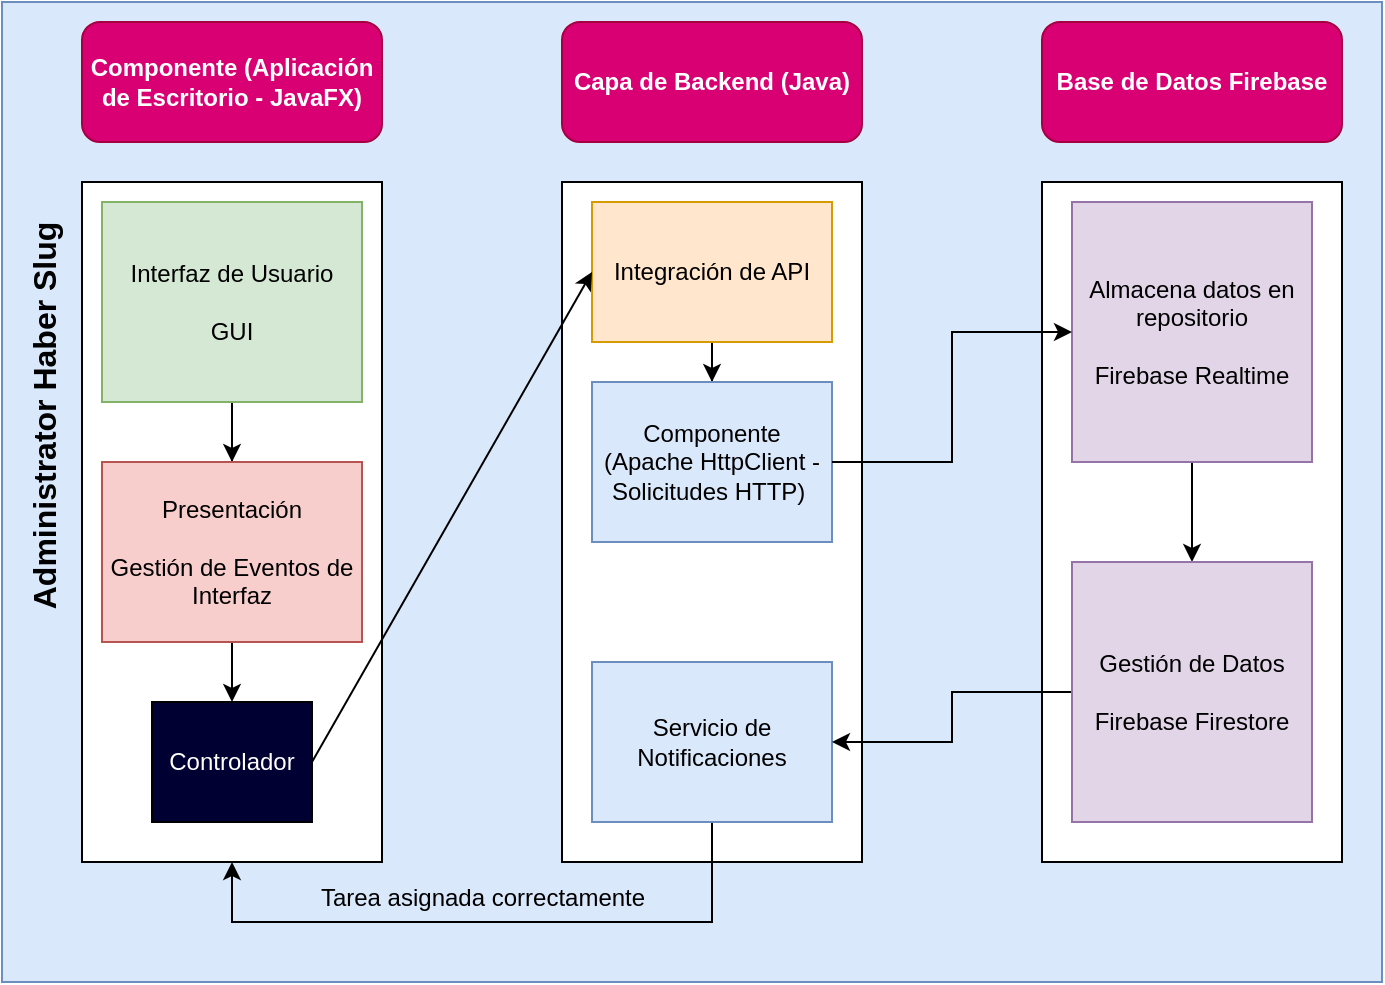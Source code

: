 <mxfile version="21.7.5" type="github">
  <diagram name="Page-1" id="Px1TQH4I4e_gSv_pm16Q">
    <mxGraphModel dx="1707" dy="522" grid="1" gridSize="10" guides="1" tooltips="1" connect="1" arrows="1" fold="1" page="1" pageScale="1" pageWidth="827" pageHeight="1169" math="0" shadow="0">
      <root>
        <mxCell id="0" />
        <mxCell id="1" parent="0" />
        <mxCell id="L8iOqvPrXSVHJlq4Wik0-1" value="" style="rounded=0;whiteSpace=wrap;html=1;fillColor=#dae8fc;strokeColor=#6c8ebf;" parent="1" vertex="1">
          <mxGeometry x="-10" y="60" width="690" height="490" as="geometry" />
        </mxCell>
        <mxCell id="L8iOqvPrXSVHJlq4Wik0-2" value="Administrator Haber Slug&amp;nbsp;" style="text;html=1;align=center;verticalAlign=middle;resizable=0;points=[];autosize=1;strokeColor=none;fillColor=none;rotation=-90;fontSize=16;fontStyle=1" parent="1" vertex="1">
          <mxGeometry x="-99" y="250" width="220" height="30" as="geometry" />
        </mxCell>
        <mxCell id="L8iOqvPrXSVHJlq4Wik0-3" value="" style="rounded=0;whiteSpace=wrap;html=1;" parent="1" vertex="1">
          <mxGeometry x="30" y="150" width="150" height="340" as="geometry" />
        </mxCell>
        <mxCell id="L8iOqvPrXSVHJlq4Wik0-10" value="" style="edgeStyle=orthogonalEdgeStyle;rounded=0;orthogonalLoop=1;jettySize=auto;html=1;" parent="1" source="L8iOqvPrXSVHJlq4Wik0-6" target="L8iOqvPrXSVHJlq4Wik0-8" edge="1">
          <mxGeometry relative="1" as="geometry" />
        </mxCell>
        <mxCell id="L8iOqvPrXSVHJlq4Wik0-6" value="Interfaz de Usuario&lt;br&gt;&lt;br&gt;GUI" style="rounded=0;whiteSpace=wrap;html=1;fillColor=#d5e8d4;strokeColor=#82b366;" parent="1" vertex="1">
          <mxGeometry x="40" y="160" width="130" height="100" as="geometry" />
        </mxCell>
        <mxCell id="L8iOqvPrXSVHJlq4Wik0-19" style="edgeStyle=orthogonalEdgeStyle;rounded=0;orthogonalLoop=1;jettySize=auto;html=1;entryX=0.5;entryY=0;entryDx=0;entryDy=0;" parent="1" source="L8iOqvPrXSVHJlq4Wik0-8" edge="1">
          <mxGeometry relative="1" as="geometry">
            <mxPoint x="105" y="300" as="targetPoint" />
          </mxGeometry>
        </mxCell>
        <mxCell id="z_o26ZFPC3UcN2PnHPh7-1" value="" style="edgeStyle=orthogonalEdgeStyle;rounded=0;orthogonalLoop=1;jettySize=auto;html=1;" edge="1" parent="1" source="L8iOqvPrXSVHJlq4Wik0-8" target="L8iOqvPrXSVHJlq4Wik0-20">
          <mxGeometry relative="1" as="geometry" />
        </mxCell>
        <mxCell id="L8iOqvPrXSVHJlq4Wik0-8" value="Presentación&lt;br&gt;&lt;br&gt;Gestión de Eventos de Interfaz" style="rounded=0;whiteSpace=wrap;html=1;fillColor=#f8cecc;strokeColor=#b85450;" parent="1" vertex="1">
          <mxGeometry x="40" y="290" width="130" height="90" as="geometry" />
        </mxCell>
        <mxCell id="L8iOqvPrXSVHJlq4Wik0-11" value="Componente (Aplicación de Escritorio - JavaFX)" style="rounded=1;whiteSpace=wrap;html=1;fillColor=#d80073;strokeColor=#A50040;fontColor=#ffffff;fontStyle=1" parent="1" vertex="1">
          <mxGeometry x="30" y="70" width="150" height="60" as="geometry" />
        </mxCell>
        <mxCell id="L8iOqvPrXSVHJlq4Wik0-20" value="Controlador" style="rounded=0;whiteSpace=wrap;html=1;fillColor=#000033;fontColor=#FFFFFF;" parent="1" vertex="1">
          <mxGeometry x="65" y="410" width="80" height="60" as="geometry" />
        </mxCell>
        <mxCell id="L8iOqvPrXSVHJlq4Wik0-25" value="" style="rounded=0;whiteSpace=wrap;html=1;" parent="1" vertex="1">
          <mxGeometry x="270" y="150" width="150" height="340" as="geometry" />
        </mxCell>
        <mxCell id="L8iOqvPrXSVHJlq4Wik0-27" value="Capa de Backend (Java)" style="rounded=1;whiteSpace=wrap;html=1;fillColor=#d80073;strokeColor=#A50040;fontColor=#ffffff;fontStyle=1" parent="1" vertex="1">
          <mxGeometry x="270" y="70" width="150" height="60" as="geometry" />
        </mxCell>
        <mxCell id="L8iOqvPrXSVHJlq4Wik0-31" value="" style="edgeStyle=orthogonalEdgeStyle;rounded=0;orthogonalLoop=1;jettySize=auto;html=1;" parent="1" source="L8iOqvPrXSVHJlq4Wik0-28" target="L8iOqvPrXSVHJlq4Wik0-30" edge="1">
          <mxGeometry relative="1" as="geometry" />
        </mxCell>
        <mxCell id="L8iOqvPrXSVHJlq4Wik0-28" value="Integración de API" style="rounded=0;whiteSpace=wrap;html=1;fillColor=#ffe6cc;strokeColor=#d79b00;" parent="1" vertex="1">
          <mxGeometry x="285" y="160" width="120" height="70" as="geometry" />
        </mxCell>
        <mxCell id="L8iOqvPrXSVHJlq4Wik0-30" value="Componente&lt;br style=&quot;border-color: var(--border-color);&quot;&gt;(Apache HttpClient - Solicitudes HTTP)&amp;nbsp;" style="rounded=0;whiteSpace=wrap;html=1;fillColor=#dae8fc;strokeColor=#6c8ebf;" parent="1" vertex="1">
          <mxGeometry x="285" y="250" width="120" height="80" as="geometry" />
        </mxCell>
        <mxCell id="L8iOqvPrXSVHJlq4Wik0-34" value="" style="rounded=0;whiteSpace=wrap;html=1;" parent="1" vertex="1">
          <mxGeometry x="510" y="150" width="150" height="340" as="geometry" />
        </mxCell>
        <mxCell id="L8iOqvPrXSVHJlq4Wik0-36" value="Base de Datos Firebase" style="rounded=1;whiteSpace=wrap;html=1;fillColor=#d80073;strokeColor=#A50040;fontColor=#ffffff;fontStyle=1" parent="1" vertex="1">
          <mxGeometry x="510" y="70" width="150" height="60" as="geometry" />
        </mxCell>
        <mxCell id="z_o26ZFPC3UcN2PnHPh7-3" style="edgeStyle=orthogonalEdgeStyle;rounded=0;orthogonalLoop=1;jettySize=auto;html=1;exitX=0.5;exitY=1;exitDx=0;exitDy=0;entryX=0.5;entryY=0;entryDx=0;entryDy=0;" edge="1" parent="1" source="L8iOqvPrXSVHJlq4Wik0-37" target="z_o26ZFPC3UcN2PnHPh7-2">
          <mxGeometry relative="1" as="geometry" />
        </mxCell>
        <mxCell id="L8iOqvPrXSVHJlq4Wik0-37" value="Almacena datos en repositorio&lt;br&gt;&lt;br&gt;Firebase Realtime" style="rounded=0;whiteSpace=wrap;html=1;fillColor=#e1d5e7;strokeColor=#9673a6;" parent="1" vertex="1">
          <mxGeometry x="525" y="160" width="120" height="130" as="geometry" />
        </mxCell>
        <mxCell id="L8iOqvPrXSVHJlq4Wik0-45" value="" style="endArrow=classic;html=1;rounded=0;exitX=1;exitY=0.5;exitDx=0;exitDy=0;entryX=0;entryY=0.5;entryDx=0;entryDy=0;" parent="1" source="L8iOqvPrXSVHJlq4Wik0-20" target="L8iOqvPrXSVHJlq4Wik0-28" edge="1">
          <mxGeometry width="50" height="50" relative="1" as="geometry">
            <mxPoint x="340" y="310" as="sourcePoint" />
            <mxPoint x="390" y="260" as="targetPoint" />
          </mxGeometry>
        </mxCell>
        <mxCell id="L8iOqvPrXSVHJlq4Wik0-52" style="edgeStyle=orthogonalEdgeStyle;rounded=0;orthogonalLoop=1;jettySize=auto;html=1;exitX=0.5;exitY=1;exitDx=0;exitDy=0;entryX=0.5;entryY=1;entryDx=0;entryDy=0;" parent="1" source="L8iOqvPrXSVHJlq4Wik0-47" target="L8iOqvPrXSVHJlq4Wik0-3" edge="1">
          <mxGeometry relative="1" as="geometry">
            <Array as="points">
              <mxPoint x="345" y="520" />
              <mxPoint x="105" y="520" />
            </Array>
          </mxGeometry>
        </mxCell>
        <mxCell id="L8iOqvPrXSVHJlq4Wik0-47" value="Servicio de Notificaciones" style="rounded=0;whiteSpace=wrap;html=1;fillColor=#dae8fc;strokeColor=#6c8ebf;" parent="1" vertex="1">
          <mxGeometry x="285" y="390" width="120" height="80" as="geometry" />
        </mxCell>
        <mxCell id="L8iOqvPrXSVHJlq4Wik0-53" value="Tarea asignada correctamente" style="text;html=1;align=center;verticalAlign=middle;resizable=0;points=[];autosize=1;strokeColor=none;fillColor=none;" parent="1" vertex="1">
          <mxGeometry x="135" y="493" width="190" height="30" as="geometry" />
        </mxCell>
        <mxCell id="z_o26ZFPC3UcN2PnHPh7-6" style="edgeStyle=orthogonalEdgeStyle;rounded=0;orthogonalLoop=1;jettySize=auto;html=1;exitX=0;exitY=0.5;exitDx=0;exitDy=0;entryX=1;entryY=0.5;entryDx=0;entryDy=0;" edge="1" parent="1" source="z_o26ZFPC3UcN2PnHPh7-2" target="L8iOqvPrXSVHJlq4Wik0-47">
          <mxGeometry relative="1" as="geometry" />
        </mxCell>
        <mxCell id="z_o26ZFPC3UcN2PnHPh7-2" value="Gestión de Datos&lt;br&gt;&lt;br&gt;Firebase Firestore" style="rounded=0;whiteSpace=wrap;html=1;fillColor=#e1d5e7;strokeColor=#9673a6;" vertex="1" parent="1">
          <mxGeometry x="525" y="340" width="120" height="130" as="geometry" />
        </mxCell>
        <mxCell id="z_o26ZFPC3UcN2PnHPh7-8" style="edgeStyle=orthogonalEdgeStyle;rounded=0;orthogonalLoop=1;jettySize=auto;html=1;exitX=1;exitY=0.5;exitDx=0;exitDy=0;" edge="1" parent="1" source="L8iOqvPrXSVHJlq4Wik0-30" target="L8iOqvPrXSVHJlq4Wik0-37">
          <mxGeometry relative="1" as="geometry" />
        </mxCell>
      </root>
    </mxGraphModel>
  </diagram>
</mxfile>
